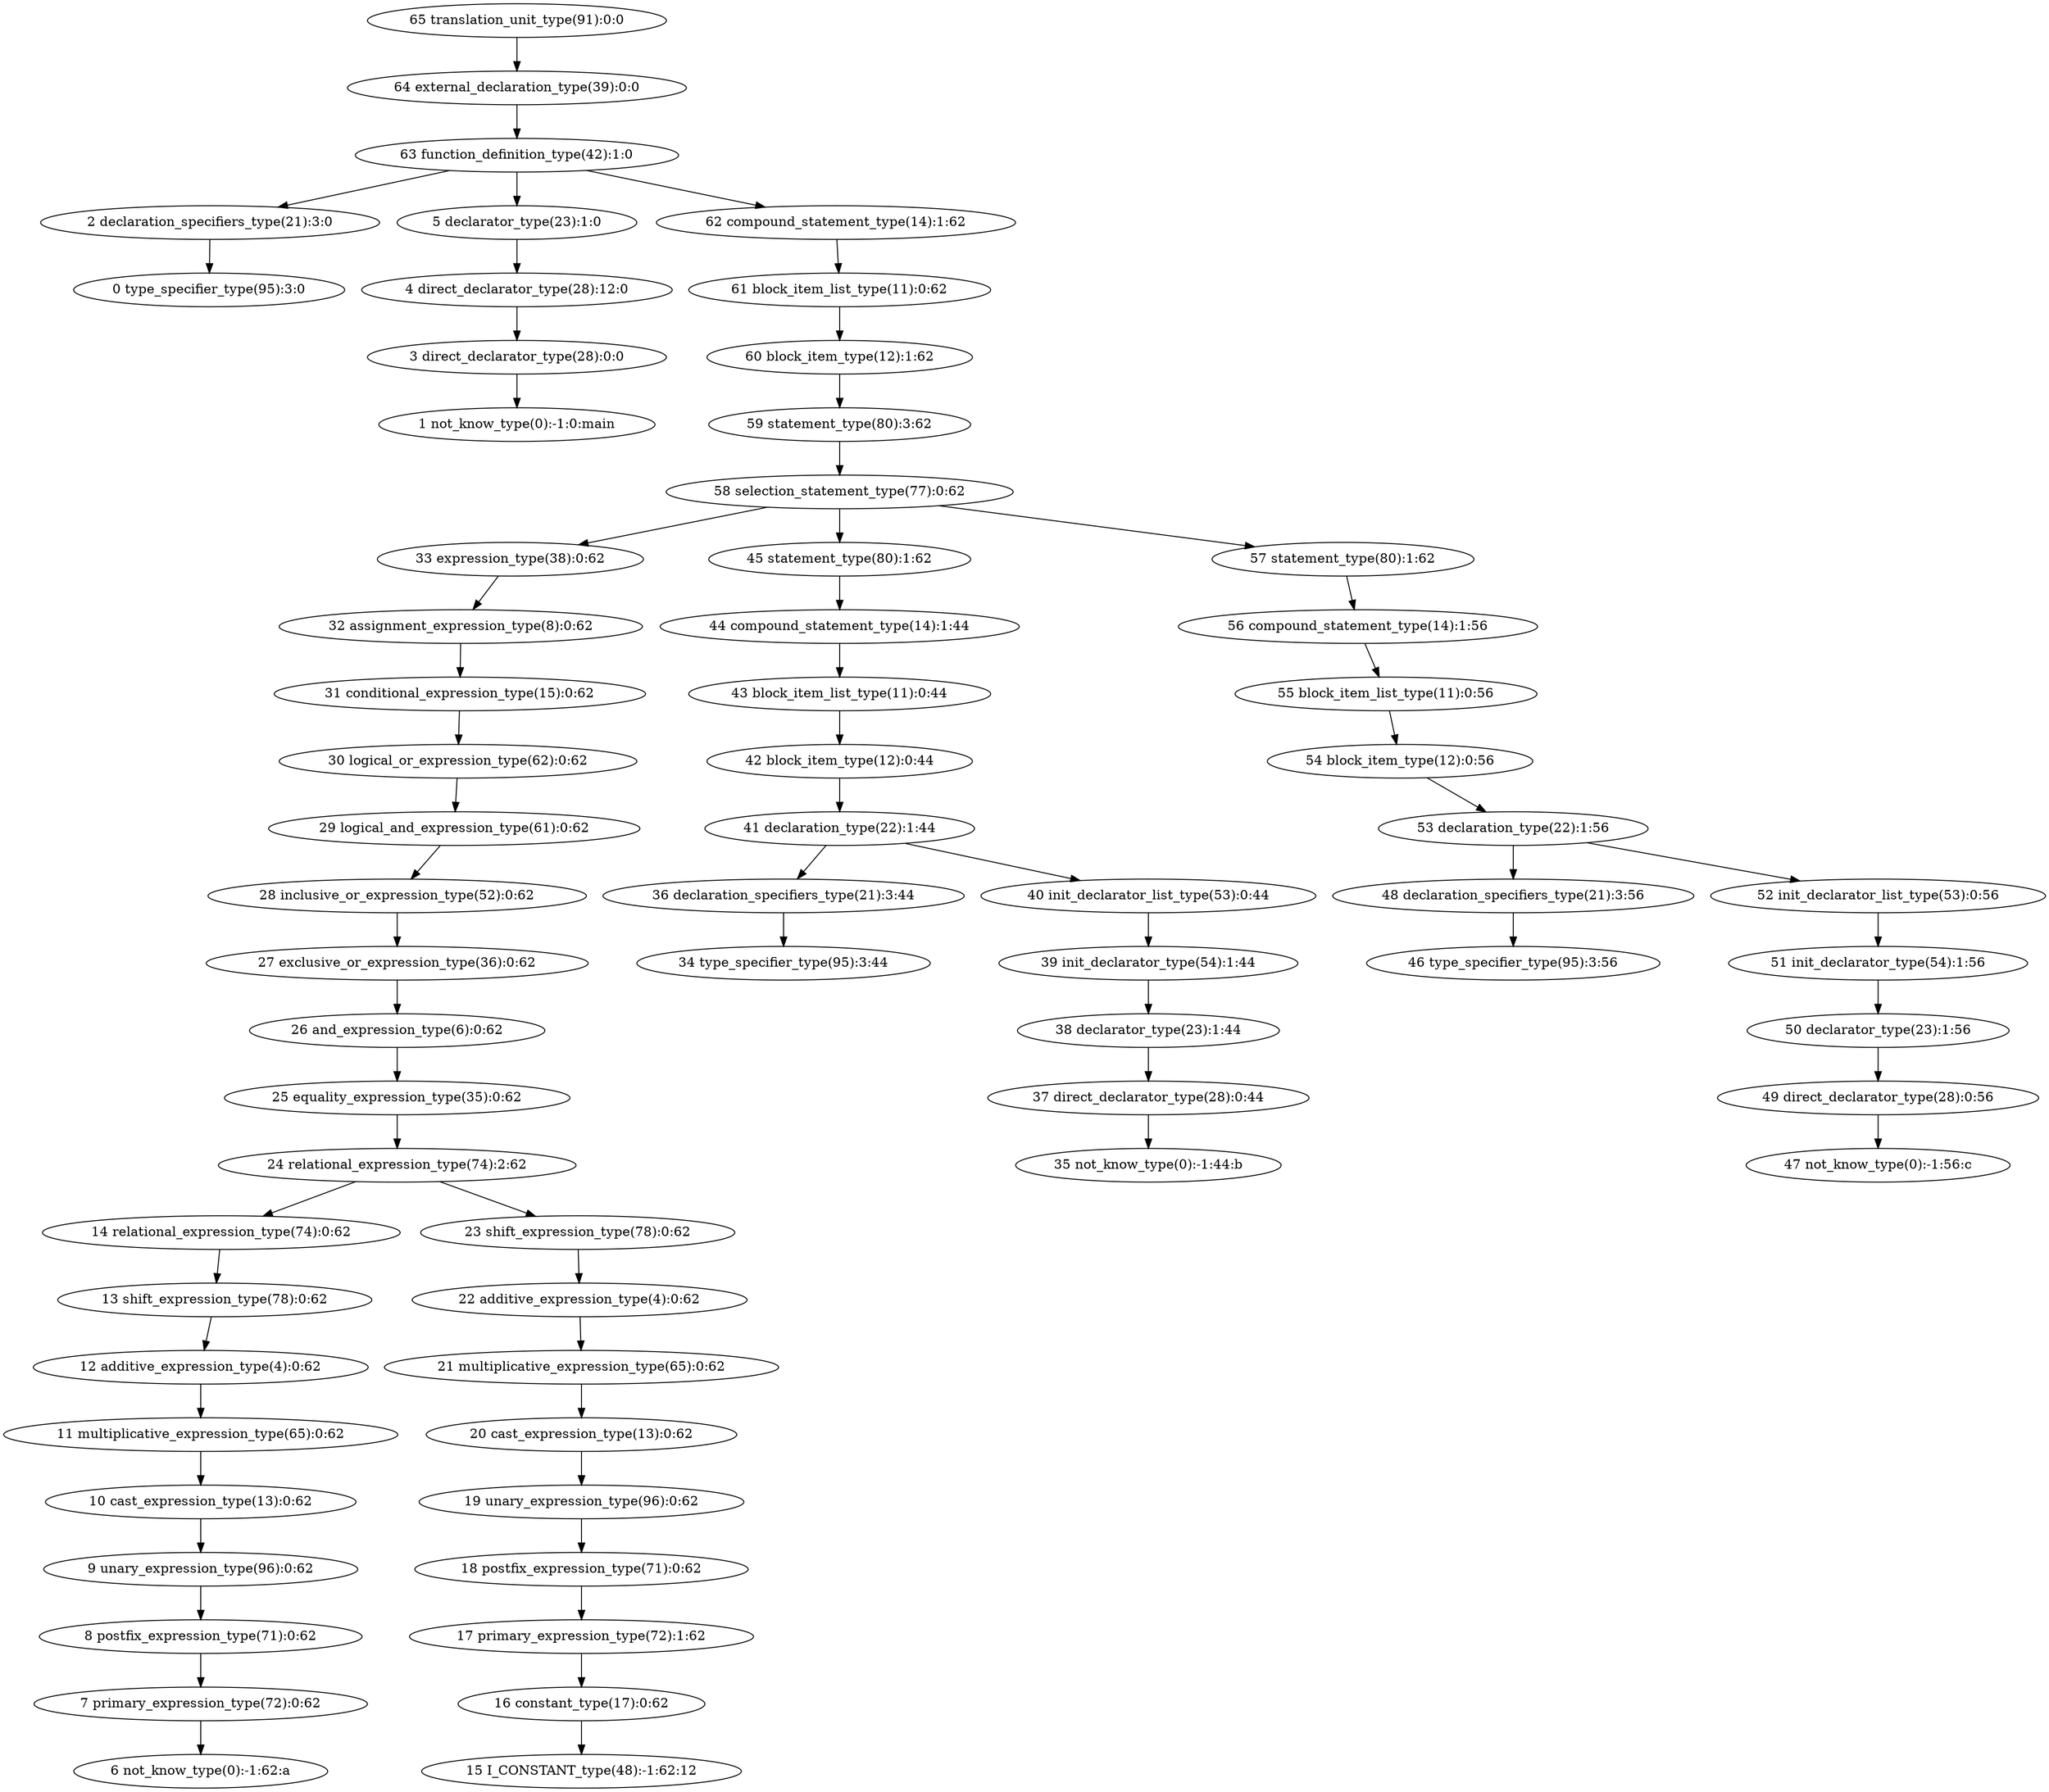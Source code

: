 digraph G{
65[label="65 translation_unit_type(91):0:0"];
64[label="64 external_declaration_type(39):0:0"];
65->64;
64[label="64 external_declaration_type(39):0:0"];
63[label="63 function_definition_type(42):1:0"];
64->63;
63[label="63 function_definition_type(42):1:0"];
2[label="2 declaration_specifiers_type(21):3:0"];
63->2;
2[label="2 declaration_specifiers_type(21):3:0"];
0[label="0 type_specifier_type(95):3:0"];
2->0;
0[label="0 type_specifier_type(95):3:0"];
5[label="5 declarator_type(23):1:0"];
63->5;
5[label="5 declarator_type(23):1:0"];
4[label="4 direct_declarator_type(28):12:0"];
5->4;
4[label="4 direct_declarator_type(28):12:0"];
3[label="3 direct_declarator_type(28):0:0"];
4->3;
3[label="3 direct_declarator_type(28):0:0"];
1[label="1 not_know_type(0):-1:0:main"];
3->1;
1[label="1 not_know_type(0):-1:0:main"];
62[label="62 compound_statement_type(14):1:62"];
63->62;
62[label="62 compound_statement_type(14):1:62"];
61[label="61 block_item_list_type(11):0:62"];
62->61;
61[label="61 block_item_list_type(11):0:62"];
60[label="60 block_item_type(12):1:62"];
61->60;
60[label="60 block_item_type(12):1:62"];
59[label="59 statement_type(80):3:62"];
60->59;
59[label="59 statement_type(80):3:62"];
58[label="58 selection_statement_type(77):0:62"];
59->58;
58[label="58 selection_statement_type(77):0:62"];
33[label="33 expression_type(38):0:62"];
58->33;
33[label="33 expression_type(38):0:62"];
32[label="32 assignment_expression_type(8):0:62"];
33->32;
32[label="32 assignment_expression_type(8):0:62"];
31[label="31 conditional_expression_type(15):0:62"];
32->31;
31[label="31 conditional_expression_type(15):0:62"];
30[label="30 logical_or_expression_type(62):0:62"];
31->30;
30[label="30 logical_or_expression_type(62):0:62"];
29[label="29 logical_and_expression_type(61):0:62"];
30->29;
29[label="29 logical_and_expression_type(61):0:62"];
28[label="28 inclusive_or_expression_type(52):0:62"];
29->28;
28[label="28 inclusive_or_expression_type(52):0:62"];
27[label="27 exclusive_or_expression_type(36):0:62"];
28->27;
27[label="27 exclusive_or_expression_type(36):0:62"];
26[label="26 and_expression_type(6):0:62"];
27->26;
26[label="26 and_expression_type(6):0:62"];
25[label="25 equality_expression_type(35):0:62"];
26->25;
25[label="25 equality_expression_type(35):0:62"];
24[label="24 relational_expression_type(74):2:62"];
25->24;
24[label="24 relational_expression_type(74):2:62"];
14[label="14 relational_expression_type(74):0:62"];
24->14;
14[label="14 relational_expression_type(74):0:62"];
13[label="13 shift_expression_type(78):0:62"];
14->13;
13[label="13 shift_expression_type(78):0:62"];
12[label="12 additive_expression_type(4):0:62"];
13->12;
12[label="12 additive_expression_type(4):0:62"];
11[label="11 multiplicative_expression_type(65):0:62"];
12->11;
11[label="11 multiplicative_expression_type(65):0:62"];
10[label="10 cast_expression_type(13):0:62"];
11->10;
10[label="10 cast_expression_type(13):0:62"];
9[label="9 unary_expression_type(96):0:62"];
10->9;
9[label="9 unary_expression_type(96):0:62"];
8[label="8 postfix_expression_type(71):0:62"];
9->8;
8[label="8 postfix_expression_type(71):0:62"];
7[label="7 primary_expression_type(72):0:62"];
8->7;
7[label="7 primary_expression_type(72):0:62"];
6[label="6 not_know_type(0):-1:62:a"];
7->6;
6[label="6 not_know_type(0):-1:62:a"];
23[label="23 shift_expression_type(78):0:62"];
24->23;
23[label="23 shift_expression_type(78):0:62"];
22[label="22 additive_expression_type(4):0:62"];
23->22;
22[label="22 additive_expression_type(4):0:62"];
21[label="21 multiplicative_expression_type(65):0:62"];
22->21;
21[label="21 multiplicative_expression_type(65):0:62"];
20[label="20 cast_expression_type(13):0:62"];
21->20;
20[label="20 cast_expression_type(13):0:62"];
19[label="19 unary_expression_type(96):0:62"];
20->19;
19[label="19 unary_expression_type(96):0:62"];
18[label="18 postfix_expression_type(71):0:62"];
19->18;
18[label="18 postfix_expression_type(71):0:62"];
17[label="17 primary_expression_type(72):1:62"];
18->17;
17[label="17 primary_expression_type(72):1:62"];
16[label="16 constant_type(17):0:62"];
17->16;
16[label="16 constant_type(17):0:62"];
15[label="15 I_CONSTANT_type(48):-1:62:12"];
16->15;
15[label="15 I_CONSTANT_type(48):-1:62:12"];
45[label="45 statement_type(80):1:62"];
58->45;
45[label="45 statement_type(80):1:62"];
44[label="44 compound_statement_type(14):1:44"];
45->44;
44[label="44 compound_statement_type(14):1:44"];
43[label="43 block_item_list_type(11):0:44"];
44->43;
43[label="43 block_item_list_type(11):0:44"];
42[label="42 block_item_type(12):0:44"];
43->42;
42[label="42 block_item_type(12):0:44"];
41[label="41 declaration_type(22):1:44"];
42->41;
41[label="41 declaration_type(22):1:44"];
36[label="36 declaration_specifiers_type(21):3:44"];
41->36;
36[label="36 declaration_specifiers_type(21):3:44"];
34[label="34 type_specifier_type(95):3:44"];
36->34;
34[label="34 type_specifier_type(95):3:44"];
40[label="40 init_declarator_list_type(53):0:44"];
41->40;
40[label="40 init_declarator_list_type(53):0:44"];
39[label="39 init_declarator_type(54):1:44"];
40->39;
39[label="39 init_declarator_type(54):1:44"];
38[label="38 declarator_type(23):1:44"];
39->38;
38[label="38 declarator_type(23):1:44"];
37[label="37 direct_declarator_type(28):0:44"];
38->37;
37[label="37 direct_declarator_type(28):0:44"];
35[label="35 not_know_type(0):-1:44:b"];
37->35;
35[label="35 not_know_type(0):-1:44:b"];
57[label="57 statement_type(80):1:62"];
58->57;
57[label="57 statement_type(80):1:62"];
56[label="56 compound_statement_type(14):1:56"];
57->56;
56[label="56 compound_statement_type(14):1:56"];
55[label="55 block_item_list_type(11):0:56"];
56->55;
55[label="55 block_item_list_type(11):0:56"];
54[label="54 block_item_type(12):0:56"];
55->54;
54[label="54 block_item_type(12):0:56"];
53[label="53 declaration_type(22):1:56"];
54->53;
53[label="53 declaration_type(22):1:56"];
48[label="48 declaration_specifiers_type(21):3:56"];
53->48;
48[label="48 declaration_specifiers_type(21):3:56"];
46[label="46 type_specifier_type(95):3:56"];
48->46;
46[label="46 type_specifier_type(95):3:56"];
52[label="52 init_declarator_list_type(53):0:56"];
53->52;
52[label="52 init_declarator_list_type(53):0:56"];
51[label="51 init_declarator_type(54):1:56"];
52->51;
51[label="51 init_declarator_type(54):1:56"];
50[label="50 declarator_type(23):1:56"];
51->50;
50[label="50 declarator_type(23):1:56"];
49[label="49 direct_declarator_type(28):0:56"];
50->49;
49[label="49 direct_declarator_type(28):0:56"];
47[label="47 not_know_type(0):-1:56:c"];
49->47;
47[label="47 not_know_type(0):-1:56:c"];
}

